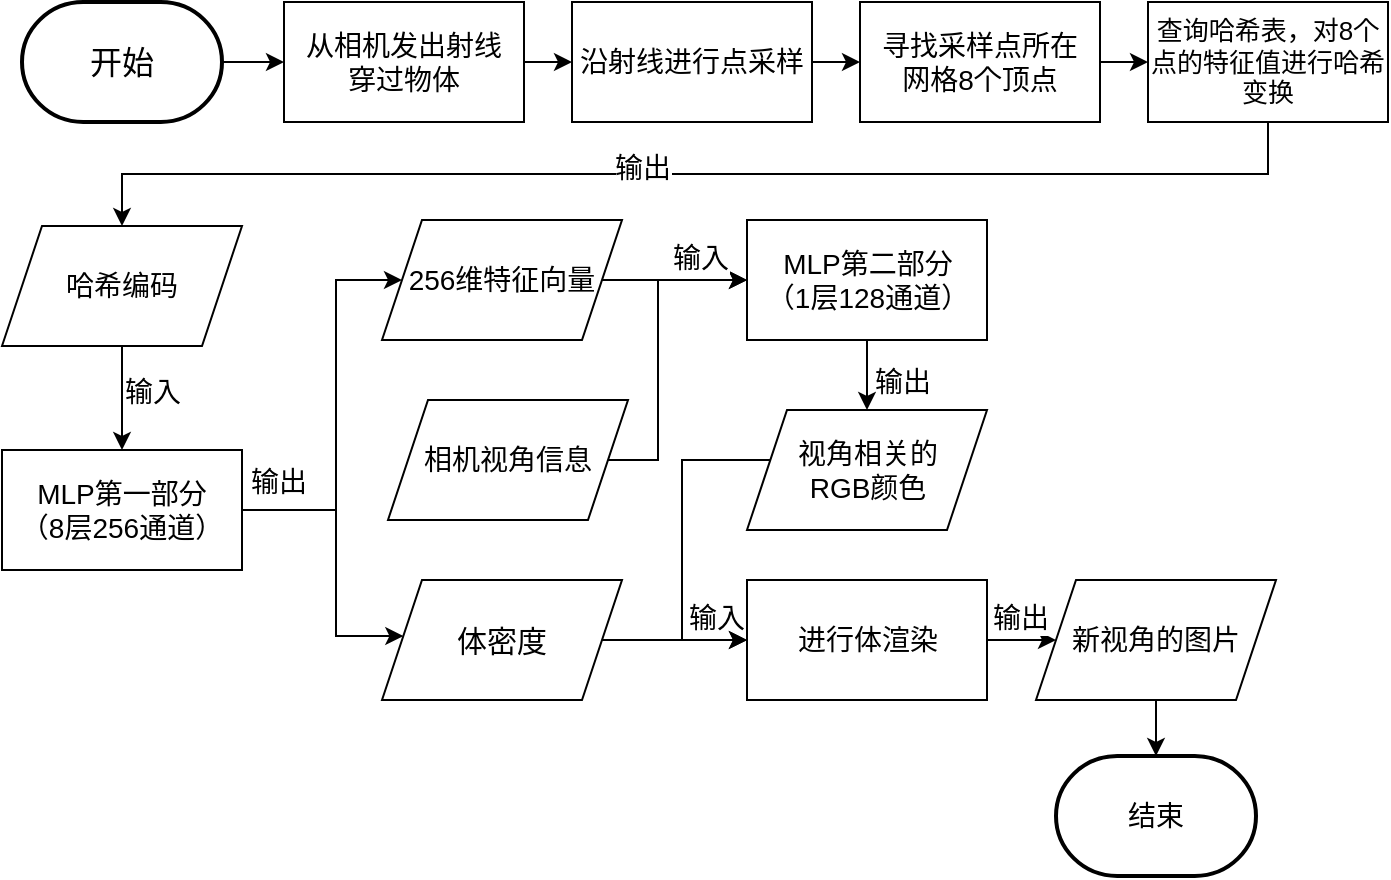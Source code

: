 <mxfile version="24.0.7" type="github">
  <diagram id="C5RBs43oDa-KdzZeNtuy" name="Page-1">
    <mxGraphModel dx="874" dy="471" grid="0" gridSize="10" guides="1" tooltips="1" connect="1" arrows="1" fold="1" page="1" pageScale="1" pageWidth="827" pageHeight="1169" math="0" shadow="0">
      <root>
        <mxCell id="WIyWlLk6GJQsqaUBKTNV-0" />
        <mxCell id="WIyWlLk6GJQsqaUBKTNV-1" parent="WIyWlLk6GJQsqaUBKTNV-0" />
        <mxCell id="5ERtGPqNOaku3HkS3xaD-11" style="edgeStyle=orthogonalEdgeStyle;rounded=0;orthogonalLoop=1;jettySize=auto;html=1;exitX=1;exitY=0.5;exitDx=0;exitDy=0;exitPerimeter=0;entryX=0;entryY=0.5;entryDx=0;entryDy=0;" edge="1" parent="WIyWlLk6GJQsqaUBKTNV-1" source="5ERtGPqNOaku3HkS3xaD-0" target="5ERtGPqNOaku3HkS3xaD-1">
          <mxGeometry relative="1" as="geometry" />
        </mxCell>
        <mxCell id="5ERtGPqNOaku3HkS3xaD-0" value="&lt;font style=&quot;font-size: 16px;&quot;&gt;开始&lt;/font&gt;" style="strokeWidth=2;html=1;shape=mxgraph.flowchart.terminator;whiteSpace=wrap;" vertex="1" parent="WIyWlLk6GJQsqaUBKTNV-1">
          <mxGeometry x="26" y="110" width="100" height="60" as="geometry" />
        </mxCell>
        <mxCell id="5ERtGPqNOaku3HkS3xaD-14" style="edgeStyle=orthogonalEdgeStyle;rounded=0;orthogonalLoop=1;jettySize=auto;html=1;exitX=1;exitY=0.5;exitDx=0;exitDy=0;" edge="1" parent="WIyWlLk6GJQsqaUBKTNV-1" source="5ERtGPqNOaku3HkS3xaD-1" target="5ERtGPqNOaku3HkS3xaD-3">
          <mxGeometry relative="1" as="geometry" />
        </mxCell>
        <mxCell id="5ERtGPqNOaku3HkS3xaD-1" value="&lt;font style=&quot;font-size: 14px;&quot;&gt;从相机发出射线&lt;/font&gt;&lt;div&gt;&lt;font style=&quot;font-size: 14px;&quot;&gt;穿过物体&lt;/font&gt;&lt;/div&gt;" style="rounded=0;whiteSpace=wrap;html=1;" vertex="1" parent="WIyWlLk6GJQsqaUBKTNV-1">
          <mxGeometry x="157" y="110" width="120" height="60" as="geometry" />
        </mxCell>
        <mxCell id="5ERtGPqNOaku3HkS3xaD-15" style="edgeStyle=orthogonalEdgeStyle;rounded=0;orthogonalLoop=1;jettySize=auto;html=1;exitX=1;exitY=0.5;exitDx=0;exitDy=0;" edge="1" parent="WIyWlLk6GJQsqaUBKTNV-1" source="5ERtGPqNOaku3HkS3xaD-3" target="5ERtGPqNOaku3HkS3xaD-7">
          <mxGeometry relative="1" as="geometry" />
        </mxCell>
        <mxCell id="5ERtGPqNOaku3HkS3xaD-3" value="&lt;font style=&quot;font-size: 14px;&quot;&gt;沿射线进行点采样&lt;/font&gt;" style="rounded=0;whiteSpace=wrap;html=1;" vertex="1" parent="WIyWlLk6GJQsqaUBKTNV-1">
          <mxGeometry x="301" y="110" width="120" height="60" as="geometry" />
        </mxCell>
        <mxCell id="5ERtGPqNOaku3HkS3xaD-55" style="edgeStyle=orthogonalEdgeStyle;rounded=0;orthogonalLoop=1;jettySize=auto;html=1;exitX=1;exitY=0.5;exitDx=0;exitDy=0;" edge="1" parent="WIyWlLk6GJQsqaUBKTNV-1" source="5ERtGPqNOaku3HkS3xaD-7" target="5ERtGPqNOaku3HkS3xaD-16">
          <mxGeometry relative="1" as="geometry" />
        </mxCell>
        <mxCell id="5ERtGPqNOaku3HkS3xaD-7" value="&lt;font style=&quot;font-size: 14px;&quot;&gt;寻找采样点所在&lt;/font&gt;&lt;div&gt;&lt;font style=&quot;font-size: 14px;&quot;&gt;网格8个顶点&lt;/font&gt;&lt;/div&gt;" style="rounded=0;whiteSpace=wrap;html=1;" vertex="1" parent="WIyWlLk6GJQsqaUBKTNV-1">
          <mxGeometry x="445" y="110" width="120" height="60" as="geometry" />
        </mxCell>
        <mxCell id="5ERtGPqNOaku3HkS3xaD-58" style="edgeStyle=orthogonalEdgeStyle;rounded=0;orthogonalLoop=1;jettySize=auto;html=1;exitX=0.5;exitY=1;exitDx=0;exitDy=0;entryX=0.5;entryY=0;entryDx=0;entryDy=0;" edge="1" parent="WIyWlLk6GJQsqaUBKTNV-1" source="5ERtGPqNOaku3HkS3xaD-16" target="5ERtGPqNOaku3HkS3xaD-57">
          <mxGeometry relative="1" as="geometry" />
        </mxCell>
        <mxCell id="5ERtGPqNOaku3HkS3xaD-59" value="&lt;font style=&quot;font-size: 14px;&quot;&gt;输出&lt;/font&gt;" style="edgeLabel;html=1;align=center;verticalAlign=middle;resizable=0;points=[];" vertex="1" connectable="0" parent="5ERtGPqNOaku3HkS3xaD-58">
          <mxGeometry x="-0.077" y="2" relative="1" as="geometry">
            <mxPoint x="-51" y="-5" as="offset" />
          </mxGeometry>
        </mxCell>
        <mxCell id="5ERtGPqNOaku3HkS3xaD-16" value="&lt;font style=&quot;font-size: 13px;&quot;&gt;查询哈希表，对8个点的特征值进行哈希变换&lt;/font&gt;" style="rounded=0;whiteSpace=wrap;html=1;" vertex="1" parent="WIyWlLk6GJQsqaUBKTNV-1">
          <mxGeometry x="589" y="110" width="120" height="60" as="geometry" />
        </mxCell>
        <mxCell id="5ERtGPqNOaku3HkS3xaD-34" style="edgeStyle=orthogonalEdgeStyle;rounded=0;orthogonalLoop=1;jettySize=auto;html=1;exitX=1;exitY=0.5;exitDx=0;exitDy=0;entryX=0;entryY=0.5;entryDx=0;entryDy=0;" edge="1" parent="WIyWlLk6GJQsqaUBKTNV-1" source="5ERtGPqNOaku3HkS3xaD-22" target="5ERtGPqNOaku3HkS3xaD-62">
          <mxGeometry relative="1" as="geometry">
            <mxPoint x="210.5" y="249" as="targetPoint" />
            <Array as="points">
              <mxPoint x="183" y="364" />
              <mxPoint x="183" y="249" />
            </Array>
          </mxGeometry>
        </mxCell>
        <mxCell id="5ERtGPqNOaku3HkS3xaD-22" value="&lt;font style=&quot;font-size: 14px;&quot;&gt;MLP第一部分&lt;/font&gt;&lt;div&gt;&lt;font style=&quot;font-size: 14px;&quot;&gt;（8层256通道）&lt;/font&gt;&lt;/div&gt;" style="rounded=0;whiteSpace=wrap;html=1;" vertex="1" parent="WIyWlLk6GJQsqaUBKTNV-1">
          <mxGeometry x="16" y="334" width="120" height="60" as="geometry" />
        </mxCell>
        <mxCell id="5ERtGPqNOaku3HkS3xaD-48" style="edgeStyle=orthogonalEdgeStyle;rounded=0;orthogonalLoop=1;jettySize=auto;html=1;exitX=0.5;exitY=1;exitDx=0;exitDy=0;" edge="1" parent="WIyWlLk6GJQsqaUBKTNV-1" source="5ERtGPqNOaku3HkS3xaD-36" target="5ERtGPqNOaku3HkS3xaD-70">
          <mxGeometry relative="1" as="geometry">
            <mxPoint x="448.5" y="309" as="targetPoint" />
          </mxGeometry>
        </mxCell>
        <mxCell id="5ERtGPqNOaku3HkS3xaD-49" value="&lt;font style=&quot;font-size: 14px;&quot;&gt;输出&lt;/font&gt;" style="edgeLabel;html=1;align=center;verticalAlign=middle;resizable=0;points=[];" vertex="1" connectable="0" parent="5ERtGPqNOaku3HkS3xaD-48">
          <mxGeometry x="-0.211" y="3" relative="1" as="geometry">
            <mxPoint x="14" y="3" as="offset" />
          </mxGeometry>
        </mxCell>
        <mxCell id="5ERtGPqNOaku3HkS3xaD-36" value="&lt;font style=&quot;font-size: 14px;&quot;&gt;MLP第二部分&lt;/font&gt;&lt;div style=&quot;font-size: 14px;&quot;&gt;&lt;font style=&quot;font-size: 14px;&quot;&gt;（1层128通道）&lt;/font&gt;&lt;/div&gt;" style="rounded=0;whiteSpace=wrap;html=1;" vertex="1" parent="WIyWlLk6GJQsqaUBKTNV-1">
          <mxGeometry x="388.5" y="219" width="120" height="60" as="geometry" />
        </mxCell>
        <mxCell id="5ERtGPqNOaku3HkS3xaD-51" style="edgeStyle=orthogonalEdgeStyle;rounded=0;orthogonalLoop=1;jettySize=auto;html=1;entryX=0;entryY=0.5;entryDx=0;entryDy=0;" edge="1" parent="WIyWlLk6GJQsqaUBKTNV-1" source="5ERtGPqNOaku3HkS3xaD-70" target="5ERtGPqNOaku3HkS3xaD-43">
          <mxGeometry relative="1" as="geometry">
            <mxPoint x="388.5" y="339" as="sourcePoint" />
            <Array as="points">
              <mxPoint x="356" y="339" />
              <mxPoint x="356" y="429" />
            </Array>
          </mxGeometry>
        </mxCell>
        <mxCell id="5ERtGPqNOaku3HkS3xaD-54" style="edgeStyle=orthogonalEdgeStyle;rounded=0;orthogonalLoop=1;jettySize=auto;html=1;exitX=1;exitY=0.5;exitDx=0;exitDy=0;" edge="1" parent="WIyWlLk6GJQsqaUBKTNV-1" source="5ERtGPqNOaku3HkS3xaD-43" target="5ERtGPqNOaku3HkS3xaD-72">
          <mxGeometry relative="1" as="geometry">
            <mxPoint x="532" y="429" as="targetPoint" />
          </mxGeometry>
        </mxCell>
        <mxCell id="5ERtGPqNOaku3HkS3xaD-73" value="&lt;font style=&quot;font-size: 14px;&quot;&gt;输出&lt;/font&gt;" style="edgeLabel;html=1;align=center;verticalAlign=middle;resizable=0;points=[];" vertex="1" connectable="0" parent="5ERtGPqNOaku3HkS3xaD-54">
          <mxGeometry x="0.313" relative="1" as="geometry">
            <mxPoint x="4" y="-11" as="offset" />
          </mxGeometry>
        </mxCell>
        <mxCell id="5ERtGPqNOaku3HkS3xaD-43" value="&lt;font style=&quot;font-size: 14px;&quot;&gt;进行体渲染&lt;/font&gt;" style="rounded=0;whiteSpace=wrap;html=1;" vertex="1" parent="WIyWlLk6GJQsqaUBKTNV-1">
          <mxGeometry x="388.5" y="399" width="120" height="60" as="geometry" />
        </mxCell>
        <mxCell id="5ERtGPqNOaku3HkS3xaD-44" style="edgeStyle=orthogonalEdgeStyle;rounded=0;orthogonalLoop=1;jettySize=auto;html=1;exitX=1;exitY=0.5;exitDx=0;exitDy=0;" edge="1" parent="WIyWlLk6GJQsqaUBKTNV-1" source="5ERtGPqNOaku3HkS3xaD-22" target="5ERtGPqNOaku3HkS3xaD-63">
          <mxGeometry relative="1" as="geometry">
            <mxPoint x="211.46" y="437.34" as="targetPoint" />
            <Array as="points">
              <mxPoint x="183" y="364" />
              <mxPoint x="183" y="427" />
            </Array>
          </mxGeometry>
        </mxCell>
        <mxCell id="5ERtGPqNOaku3HkS3xaD-45" value="&lt;font style=&quot;font-size: 14px;&quot;&gt;输出&lt;/font&gt;" style="edgeLabel;html=1;align=center;verticalAlign=middle;resizable=0;points=[];" vertex="1" connectable="0" parent="5ERtGPqNOaku3HkS3xaD-44">
          <mxGeometry x="-0.81" y="2" relative="1" as="geometry">
            <mxPoint x="4" y="-12" as="offset" />
          </mxGeometry>
        </mxCell>
        <mxCell id="5ERtGPqNOaku3HkS3xaD-60" style="edgeStyle=orthogonalEdgeStyle;rounded=0;orthogonalLoop=1;jettySize=auto;html=1;exitX=0.5;exitY=1;exitDx=0;exitDy=0;entryX=0.5;entryY=0;entryDx=0;entryDy=0;" edge="1" parent="WIyWlLk6GJQsqaUBKTNV-1" source="5ERtGPqNOaku3HkS3xaD-57" target="5ERtGPqNOaku3HkS3xaD-22">
          <mxGeometry relative="1" as="geometry" />
        </mxCell>
        <mxCell id="5ERtGPqNOaku3HkS3xaD-61" value="&lt;font style=&quot;font-size: 14px;&quot;&gt;输入&lt;/font&gt;" style="edgeLabel;html=1;align=center;verticalAlign=middle;resizable=0;points=[];" vertex="1" connectable="0" parent="5ERtGPqNOaku3HkS3xaD-60">
          <mxGeometry x="-0.308" y="4" relative="1" as="geometry">
            <mxPoint x="11" y="5" as="offset" />
          </mxGeometry>
        </mxCell>
        <mxCell id="5ERtGPqNOaku3HkS3xaD-57" value="&lt;font style=&quot;font-size: 14px;&quot;&gt;哈希编码&lt;/font&gt;" style="shape=parallelogram;perimeter=parallelogramPerimeter;whiteSpace=wrap;html=1;fixedSize=1;" vertex="1" parent="WIyWlLk6GJQsqaUBKTNV-1">
          <mxGeometry x="16" y="222" width="120" height="60" as="geometry" />
        </mxCell>
        <mxCell id="5ERtGPqNOaku3HkS3xaD-65" style="edgeStyle=orthogonalEdgeStyle;rounded=0;orthogonalLoop=1;jettySize=auto;html=1;exitX=1;exitY=0.5;exitDx=0;exitDy=0;entryX=0;entryY=0.5;entryDx=0;entryDy=0;" edge="1" parent="WIyWlLk6GJQsqaUBKTNV-1" source="5ERtGPqNOaku3HkS3xaD-62" target="5ERtGPqNOaku3HkS3xaD-36">
          <mxGeometry relative="1" as="geometry" />
        </mxCell>
        <mxCell id="5ERtGPqNOaku3HkS3xaD-62" value="&lt;span style=&quot;font-size: 14px;&quot;&gt;256维特征向量&lt;/span&gt;" style="shape=parallelogram;perimeter=parallelogramPerimeter;whiteSpace=wrap;html=1;fixedSize=1;" vertex="1" parent="WIyWlLk6GJQsqaUBKTNV-1">
          <mxGeometry x="206" y="219" width="120" height="60" as="geometry" />
        </mxCell>
        <mxCell id="5ERtGPqNOaku3HkS3xaD-64" style="edgeStyle=orthogonalEdgeStyle;rounded=0;orthogonalLoop=1;jettySize=auto;html=1;exitX=1;exitY=0.5;exitDx=0;exitDy=0;" edge="1" parent="WIyWlLk6GJQsqaUBKTNV-1" source="5ERtGPqNOaku3HkS3xaD-63" target="5ERtGPqNOaku3HkS3xaD-43">
          <mxGeometry relative="1" as="geometry" />
        </mxCell>
        <mxCell id="5ERtGPqNOaku3HkS3xaD-63" value="&lt;span style=&quot;font-size: 15px;&quot;&gt;体密度&lt;/span&gt;" style="shape=parallelogram;perimeter=parallelogramPerimeter;whiteSpace=wrap;html=1;fixedSize=1;" vertex="1" parent="WIyWlLk6GJQsqaUBKTNV-1">
          <mxGeometry x="206" y="399" width="120" height="60" as="geometry" />
        </mxCell>
        <mxCell id="5ERtGPqNOaku3HkS3xaD-68" style="edgeStyle=orthogonalEdgeStyle;rounded=0;orthogonalLoop=1;jettySize=auto;html=1;exitX=1;exitY=0.5;exitDx=0;exitDy=0;entryX=0;entryY=0.5;entryDx=0;entryDy=0;" edge="1" parent="WIyWlLk6GJQsqaUBKTNV-1" source="5ERtGPqNOaku3HkS3xaD-66" target="5ERtGPqNOaku3HkS3xaD-36">
          <mxGeometry relative="1" as="geometry">
            <Array as="points">
              <mxPoint x="344" y="339" />
              <mxPoint x="344" y="249" />
            </Array>
          </mxGeometry>
        </mxCell>
        <mxCell id="5ERtGPqNOaku3HkS3xaD-69" value="&lt;font style=&quot;font-size: 14px;&quot;&gt;输入&lt;/font&gt;" style="edgeLabel;html=1;align=center;verticalAlign=middle;resizable=0;points=[];" vertex="1" connectable="0" parent="5ERtGPqNOaku3HkS3xaD-68">
          <mxGeometry x="0.701" y="2" relative="1" as="geometry">
            <mxPoint y="-9" as="offset" />
          </mxGeometry>
        </mxCell>
        <mxCell id="5ERtGPqNOaku3HkS3xaD-66" value="&lt;span style=&quot;font-size: 14px;&quot;&gt;相机视角信息&lt;/span&gt;" style="shape=parallelogram;perimeter=parallelogramPerimeter;whiteSpace=wrap;html=1;fixedSize=1;" vertex="1" parent="WIyWlLk6GJQsqaUBKTNV-1">
          <mxGeometry x="209" y="309" width="120" height="60" as="geometry" />
        </mxCell>
        <mxCell id="5ERtGPqNOaku3HkS3xaD-70" value="&lt;span style=&quot;font-size: 14px;&quot;&gt;视角相关的&lt;/span&gt;&lt;div&gt;&lt;span style=&quot;font-size: 14px;&quot; lang=&quot;EN-US&quot;&gt;RGB&lt;/span&gt;&lt;span style=&quot;font-size: 14px;&quot;&gt;颜色&lt;/span&gt;&lt;/div&gt;" style="shape=parallelogram;perimeter=parallelogramPerimeter;whiteSpace=wrap;html=1;fixedSize=1;" vertex="1" parent="WIyWlLk6GJQsqaUBKTNV-1">
          <mxGeometry x="388.5" y="314" width="120" height="60" as="geometry" />
        </mxCell>
        <mxCell id="5ERtGPqNOaku3HkS3xaD-71" value="&lt;font style=&quot;font-size: 14px;&quot;&gt;输入&lt;/font&gt;" style="text;html=1;align=center;verticalAlign=middle;resizable=0;points=[];autosize=1;strokeColor=none;fillColor=none;" vertex="1" parent="WIyWlLk6GJQsqaUBKTNV-1">
          <mxGeometry x="350" y="403" width="46" height="29" as="geometry" />
        </mxCell>
        <mxCell id="5ERtGPqNOaku3HkS3xaD-75" style="edgeStyle=orthogonalEdgeStyle;rounded=0;orthogonalLoop=1;jettySize=auto;html=1;exitX=0.5;exitY=1;exitDx=0;exitDy=0;" edge="1" parent="WIyWlLk6GJQsqaUBKTNV-1" source="5ERtGPqNOaku3HkS3xaD-72" target="5ERtGPqNOaku3HkS3xaD-74">
          <mxGeometry relative="1" as="geometry" />
        </mxCell>
        <mxCell id="5ERtGPqNOaku3HkS3xaD-72" value="&lt;span style=&quot;font-size: 14px;&quot;&gt;新视角的图片&lt;/span&gt;" style="shape=parallelogram;perimeter=parallelogramPerimeter;whiteSpace=wrap;html=1;fixedSize=1;" vertex="1" parent="WIyWlLk6GJQsqaUBKTNV-1">
          <mxGeometry x="533" y="399" width="120" height="60" as="geometry" />
        </mxCell>
        <mxCell id="5ERtGPqNOaku3HkS3xaD-74" value="&lt;font style=&quot;font-size: 14px;&quot;&gt;结束&lt;/font&gt;" style="strokeWidth=2;html=1;shape=mxgraph.flowchart.terminator;whiteSpace=wrap;" vertex="1" parent="WIyWlLk6GJQsqaUBKTNV-1">
          <mxGeometry x="543" y="487" width="100" height="60" as="geometry" />
        </mxCell>
      </root>
    </mxGraphModel>
  </diagram>
</mxfile>
